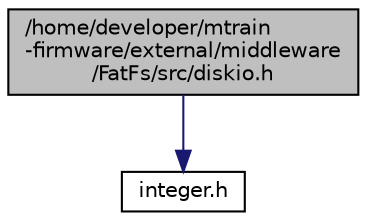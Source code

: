 digraph "/home/developer/mtrain-firmware/external/middleware/FatFs/src/diskio.h"
{
  edge [fontname="Helvetica",fontsize="10",labelfontname="Helvetica",labelfontsize="10"];
  node [fontname="Helvetica",fontsize="10",shape=record];
  Node0 [label="/home/developer/mtrain\l-firmware/external/middleware\l/FatFs/src/diskio.h",height=0.2,width=0.4,color="black", fillcolor="grey75", style="filled", fontcolor="black"];
  Node0 -> Node1 [color="midnightblue",fontsize="10",style="solid",fontname="Helvetica"];
  Node1 [label="integer.h",height=0.2,width=0.4,color="black", fillcolor="white", style="filled",URL="$integer_8h.html"];
}
